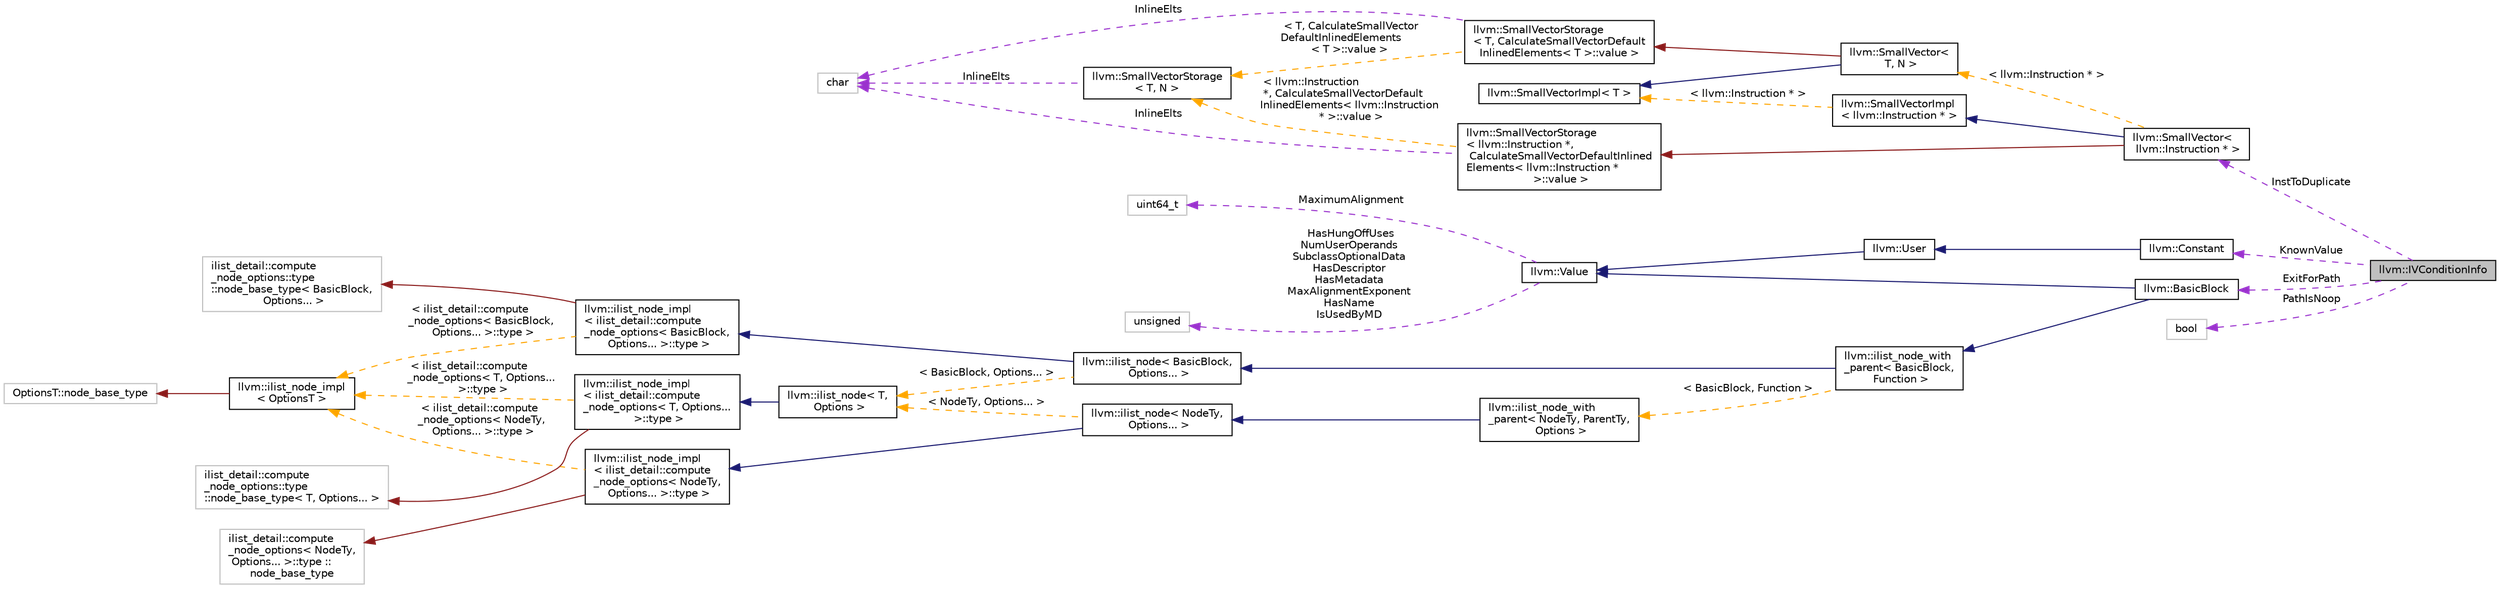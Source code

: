 digraph "llvm::IVConditionInfo"
{
 // LATEX_PDF_SIZE
  bgcolor="transparent";
  edge [fontname="Helvetica",fontsize="10",labelfontname="Helvetica",labelfontsize="10"];
  node [fontname="Helvetica",fontsize="10",shape=record];
  rankdir="LR";
  Node1 [label="llvm::IVConditionInfo",height=0.2,width=0.4,color="black", fillcolor="grey75", style="filled", fontcolor="black",tooltip="Struct to hold information about a partially invariant condition."];
  Node2 -> Node1 [dir="back",color="darkorchid3",fontsize="10",style="dashed",label=" KnownValue" ,fontname="Helvetica"];
  Node2 [label="llvm::Constant",height=0.2,width=0.4,color="black",URL="$classllvm_1_1Constant.html",tooltip="This is an important base class in LLVM."];
  Node3 -> Node2 [dir="back",color="midnightblue",fontsize="10",style="solid",fontname="Helvetica"];
  Node3 [label="llvm::User",height=0.2,width=0.4,color="black",URL="$classllvm_1_1User.html",tooltip=" "];
  Node4 -> Node3 [dir="back",color="midnightblue",fontsize="10",style="solid",fontname="Helvetica"];
  Node4 [label="llvm::Value",height=0.2,width=0.4,color="black",URL="$classllvm_1_1Value.html",tooltip="LLVM Value Representation."];
  Node5 -> Node4 [dir="back",color="darkorchid3",fontsize="10",style="dashed",label=" MaximumAlignment" ,fontname="Helvetica"];
  Node5 [label="uint64_t",height=0.2,width=0.4,color="grey75",tooltip=" "];
  Node6 -> Node4 [dir="back",color="darkorchid3",fontsize="10",style="dashed",label=" HasHungOffUses\nNumUserOperands\nSubclassOptionalData\nHasDescriptor\nHasMetadata\nMaxAlignmentExponent\nHasName\nIsUsedByMD" ,fontname="Helvetica"];
  Node6 [label="unsigned",height=0.2,width=0.4,color="grey75",tooltip=" "];
  Node7 -> Node1 [dir="back",color="darkorchid3",fontsize="10",style="dashed",label=" InstToDuplicate" ,fontname="Helvetica"];
  Node7 [label="llvm::SmallVector\<\l llvm::Instruction * \>",height=0.2,width=0.4,color="black",URL="$classllvm_1_1SmallVector.html",tooltip=" "];
  Node8 -> Node7 [dir="back",color="midnightblue",fontsize="10",style="solid",fontname="Helvetica"];
  Node8 [label="llvm::SmallVectorImpl\l\< llvm::Instruction * \>",height=0.2,width=0.4,color="black",URL="$classllvm_1_1SmallVectorImpl.html",tooltip=" "];
  Node9 -> Node8 [dir="back",color="orange",fontsize="10",style="dashed",label=" \< llvm::Instruction * \>" ,fontname="Helvetica"];
  Node9 [label="llvm::SmallVectorImpl\< T \>",height=0.2,width=0.4,color="black",URL="$classllvm_1_1SmallVectorImpl.html",tooltip="This class consists of common code factored out of the SmallVector class to reduce code duplication b..."];
  Node10 -> Node7 [dir="back",color="firebrick4",fontsize="10",style="solid",fontname="Helvetica"];
  Node10 [label="llvm::SmallVectorStorage\l\< llvm::Instruction *,\l CalculateSmallVectorDefaultInlined\lElements\< llvm::Instruction *\l \>::value \>",height=0.2,width=0.4,color="black",URL="$structllvm_1_1SmallVectorStorage.html",tooltip=" "];
  Node11 -> Node10 [dir="back",color="darkorchid3",fontsize="10",style="dashed",label=" InlineElts" ,fontname="Helvetica"];
  Node11 [label="char",height=0.2,width=0.4,color="grey75",tooltip=" "];
  Node12 -> Node10 [dir="back",color="orange",fontsize="10",style="dashed",label=" \< llvm::Instruction\l *, CalculateSmallVectorDefault\lInlinedElements\< llvm::Instruction\l * \>::value \>" ,fontname="Helvetica"];
  Node12 [label="llvm::SmallVectorStorage\l\< T, N \>",height=0.2,width=0.4,color="black",URL="$structllvm_1_1SmallVectorStorage.html",tooltip="Storage for the SmallVector elements."];
  Node11 -> Node12 [dir="back",color="darkorchid3",fontsize="10",style="dashed",label=" InlineElts" ,fontname="Helvetica"];
  Node13 -> Node7 [dir="back",color="orange",fontsize="10",style="dashed",label=" \< llvm::Instruction * \>" ,fontname="Helvetica"];
  Node13 [label="llvm::SmallVector\<\l T, N \>",height=0.2,width=0.4,color="black",URL="$classllvm_1_1SmallVector.html",tooltip="This is a 'vector' (really, a variable-sized array), optimized for the case when the array is small."];
  Node9 -> Node13 [dir="back",color="midnightblue",fontsize="10",style="solid",fontname="Helvetica"];
  Node14 -> Node13 [dir="back",color="firebrick4",fontsize="10",style="solid",fontname="Helvetica"];
  Node14 [label="llvm::SmallVectorStorage\l\< T, CalculateSmallVectorDefault\lInlinedElements\< T \>::value \>",height=0.2,width=0.4,color="black",URL="$structllvm_1_1SmallVectorStorage.html",tooltip=" "];
  Node11 -> Node14 [dir="back",color="darkorchid3",fontsize="10",style="dashed",label=" InlineElts" ,fontname="Helvetica"];
  Node12 -> Node14 [dir="back",color="orange",fontsize="10",style="dashed",label=" \< T, CalculateSmallVector\lDefaultInlinedElements\l\< T \>::value \>" ,fontname="Helvetica"];
  Node15 -> Node1 [dir="back",color="darkorchid3",fontsize="10",style="dashed",label=" ExitForPath" ,fontname="Helvetica"];
  Node15 [label="llvm::BasicBlock",height=0.2,width=0.4,color="black",URL="$classllvm_1_1BasicBlock.html",tooltip="LLVM Basic Block Representation."];
  Node4 -> Node15 [dir="back",color="midnightblue",fontsize="10",style="solid",fontname="Helvetica"];
  Node16 -> Node15 [dir="back",color="midnightblue",fontsize="10",style="solid",fontname="Helvetica"];
  Node16 [label="llvm::ilist_node_with\l_parent\< BasicBlock,\l Function \>",height=0.2,width=0.4,color="black",URL="$classllvm_1_1ilist__node__with__parent.html",tooltip=" "];
  Node17 -> Node16 [dir="back",color="midnightblue",fontsize="10",style="solid",fontname="Helvetica"];
  Node17 [label="llvm::ilist_node\< BasicBlock,\l Options... \>",height=0.2,width=0.4,color="black",URL="$classllvm_1_1ilist__node.html",tooltip=" "];
  Node18 -> Node17 [dir="back",color="midnightblue",fontsize="10",style="solid",fontname="Helvetica"];
  Node18 [label="llvm::ilist_node_impl\l\< ilist_detail::compute\l_node_options\< BasicBlock,\l Options... \>::type \>",height=0.2,width=0.4,color="black",URL="$classllvm_1_1ilist__node__impl.html",tooltip=" "];
  Node19 -> Node18 [dir="back",color="firebrick4",fontsize="10",style="solid",fontname="Helvetica"];
  Node19 [label="ilist_detail::compute\l_node_options::type \l::node_base_type\< BasicBlock,\l Options... \>",height=0.2,width=0.4,color="grey75",tooltip=" "];
  Node20 -> Node18 [dir="back",color="orange",fontsize="10",style="dashed",label=" \< ilist_detail::compute\l_node_options\< BasicBlock,\l Options... \>::type \>" ,fontname="Helvetica"];
  Node20 [label="llvm::ilist_node_impl\l\< OptionsT \>",height=0.2,width=0.4,color="black",URL="$classllvm_1_1ilist__node__impl.html",tooltip="Implementation for an ilist node."];
  Node21 -> Node20 [dir="back",color="firebrick4",fontsize="10",style="solid",fontname="Helvetica"];
  Node21 [label="OptionsT::node_base_type",height=0.2,width=0.4,color="grey75",tooltip=" "];
  Node22 -> Node17 [dir="back",color="orange",fontsize="10",style="dashed",label=" \< BasicBlock, Options... \>" ,fontname="Helvetica"];
  Node22 [label="llvm::ilist_node\< T,\l Options \>",height=0.2,width=0.4,color="black",URL="$classllvm_1_1ilist__node.html",tooltip=" "];
  Node23 -> Node22 [dir="back",color="midnightblue",fontsize="10",style="solid",fontname="Helvetica"];
  Node23 [label="llvm::ilist_node_impl\l\< ilist_detail::compute\l_node_options\< T, Options...\l \>::type \>",height=0.2,width=0.4,color="black",URL="$classllvm_1_1ilist__node__impl.html",tooltip=" "];
  Node24 -> Node23 [dir="back",color="firebrick4",fontsize="10",style="solid",fontname="Helvetica"];
  Node24 [label="ilist_detail::compute\l_node_options::type \l::node_base_type\< T, Options... \>",height=0.2,width=0.4,color="grey75",tooltip=" "];
  Node20 -> Node23 [dir="back",color="orange",fontsize="10",style="dashed",label=" \< ilist_detail::compute\l_node_options\< T, Options...\l \>::type \>" ,fontname="Helvetica"];
  Node25 -> Node16 [dir="back",color="orange",fontsize="10",style="dashed",label=" \< BasicBlock, Function \>" ,fontname="Helvetica"];
  Node25 [label="llvm::ilist_node_with\l_parent\< NodeTy, ParentTy,\l Options \>",height=0.2,width=0.4,color="black",URL="$classllvm_1_1ilist__node__with__parent.html",tooltip="An ilist node that can access its parent list."];
  Node26 -> Node25 [dir="back",color="midnightblue",fontsize="10",style="solid",fontname="Helvetica"];
  Node26 [label="llvm::ilist_node\< NodeTy,\l Options... \>",height=0.2,width=0.4,color="black",URL="$classllvm_1_1ilist__node.html",tooltip=" "];
  Node27 -> Node26 [dir="back",color="midnightblue",fontsize="10",style="solid",fontname="Helvetica"];
  Node27 [label="llvm::ilist_node_impl\l\< ilist_detail::compute\l_node_options\< NodeTy,\l Options... \>::type \>",height=0.2,width=0.4,color="black",URL="$classllvm_1_1ilist__node__impl.html",tooltip=" "];
  Node28 -> Node27 [dir="back",color="firebrick4",fontsize="10",style="solid",fontname="Helvetica"];
  Node28 [label="ilist_detail::compute\l_node_options\< NodeTy,\l Options... \>::type ::\lnode_base_type",height=0.2,width=0.4,color="grey75",tooltip=" "];
  Node20 -> Node27 [dir="back",color="orange",fontsize="10",style="dashed",label=" \< ilist_detail::compute\l_node_options\< NodeTy,\l Options... \>::type \>" ,fontname="Helvetica"];
  Node22 -> Node26 [dir="back",color="orange",fontsize="10",style="dashed",label=" \< NodeTy, Options... \>" ,fontname="Helvetica"];
  Node29 -> Node1 [dir="back",color="darkorchid3",fontsize="10",style="dashed",label=" PathIsNoop" ,fontname="Helvetica"];
  Node29 [label="bool",height=0.2,width=0.4,color="grey75",tooltip=" "];
}

